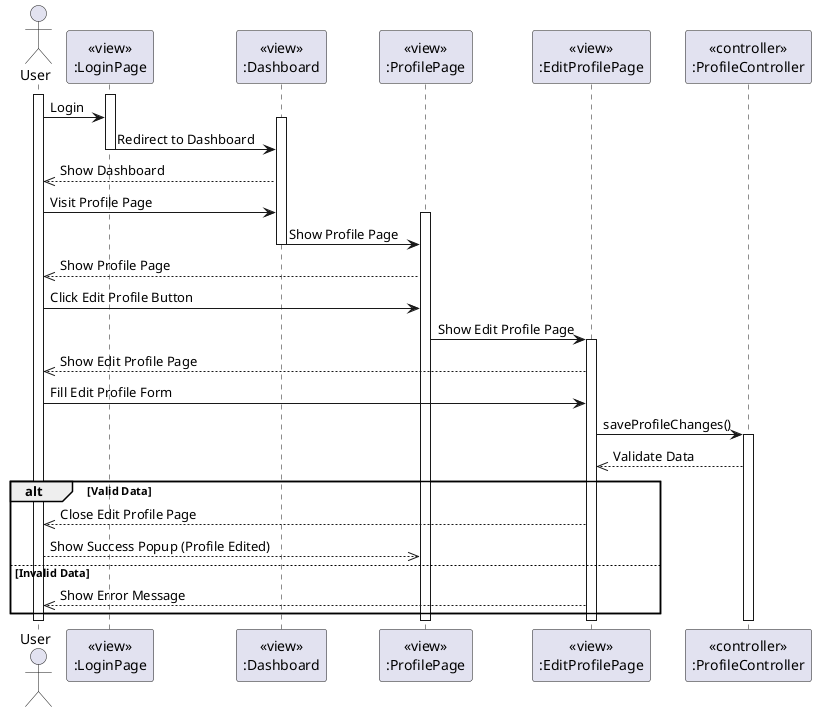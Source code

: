 @startuml EditProfile
actor User
participant LoginPageView [
  <<view>>
  :LoginPage
]

participant DashboardView [
  <<view>>
  :Dashboard
]

participant ProfilePageView [
  <<view>>
  :ProfilePage
]

participant EditProfilePageView [
  <<view>>
  :EditProfilePage
]

participant ProfileController [
  <<controller>>
  :ProfileController
]

activate User
activate LoginPageView
User -> LoginPageView: Login
activate DashboardView
LoginPageView -> DashboardView: Redirect to Dashboard
deactivate LoginPageView

DashboardView -->> User: Show Dashboard

User -> DashboardView: Visit Profile Page
activate ProfilePageView
DashboardView -> ProfilePageView: Show Profile Page
deactivate DashboardView

ProfilePageView -->> User: Show Profile Page

User -> ProfilePageView: Click Edit Profile Button
ProfilePageView -> EditProfilePageView: Show Edit Profile Page
activate EditProfilePageView

EditProfilePageView -->> User: Show Edit Profile Page

User -> EditProfilePageView: Fill Edit Profile Form
EditProfilePageView -> ProfileController: saveProfileChanges()
activate ProfileController
ProfileController -->> EditProfilePageView: Validate Data
alt Valid Data
    EditProfilePageView -->> User: Close Edit Profile Page
    User -->> ProfilePageView: Show Success Popup (Profile Edited)
else Invalid Data
    EditProfilePageView -->> User: Show Error Message
end

deactivate User
deactivate ProfilePageView
deactivate EditProfilePageView
deactivate ProfileController
@enduml
